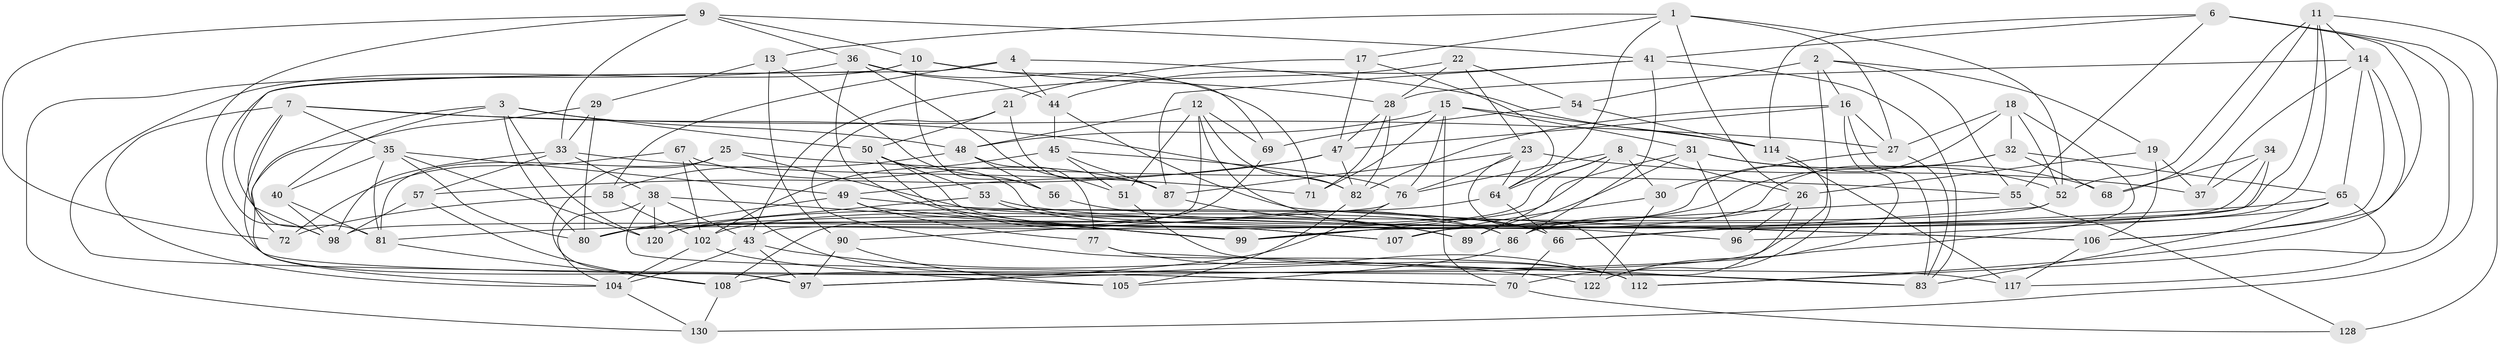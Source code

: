 // Generated by graph-tools (version 1.1) at 2025/52/02/27/25 19:52:32]
// undirected, 88 vertices, 227 edges
graph export_dot {
graph [start="1"]
  node [color=gray90,style=filled];
  1 [super="+79"];
  2 [super="+5"];
  3 [super="+42"];
  4;
  6 [super="+88"];
  7 [super="+39"];
  8 [super="+20"];
  9 [super="+142"];
  10 [super="+46"];
  11 [super="+85"];
  12 [super="+24"];
  13;
  14 [super="+62"];
  15 [super="+118"];
  16 [super="+74"];
  17;
  18 [super="+84"];
  19;
  21;
  22;
  23 [super="+110"];
  25;
  26 [super="+100"];
  27 [super="+132"];
  28 [super="+137"];
  29;
  30;
  31 [super="+131"];
  32 [super="+61"];
  33 [super="+116"];
  34;
  35 [super="+125"];
  36 [super="+73"];
  37;
  38 [super="+59"];
  40;
  41 [super="+95"];
  43 [super="+60"];
  44 [super="+93"];
  45 [super="+63"];
  47 [super="+75"];
  48 [super="+134"];
  49 [super="+115"];
  50 [super="+101"];
  51;
  52 [super="+135"];
  53;
  54;
  55 [super="+103"];
  56;
  57;
  58;
  64 [super="+121"];
  65 [super="+138"];
  66 [super="+143"];
  67;
  68;
  69;
  70 [super="+129"];
  71;
  72;
  76 [super="+78"];
  77;
  80 [super="+94"];
  81 [super="+136"];
  82 [super="+91"];
  83 [super="+92"];
  86 [super="+111"];
  87 [super="+127"];
  89;
  90;
  96;
  97 [super="+119"];
  98 [super="+113"];
  99 [super="+109"];
  102 [super="+140"];
  104 [super="+126"];
  105;
  106 [super="+133"];
  107;
  108 [super="+123"];
  112 [super="+124"];
  114 [super="+139"];
  117;
  120 [super="+141"];
  122;
  128;
  130;
  1 -- 27;
  1 -- 17;
  1 -- 13;
  1 -- 26;
  1 -- 64;
  1 -- 52;
  2 -- 108 [weight=2];
  2 -- 54;
  2 -- 19;
  2 -- 55;
  2 -- 16;
  3 -- 120;
  3 -- 50;
  3 -- 40;
  3 -- 72;
  3 -- 48;
  3 -- 80;
  4 -- 44;
  4 -- 114;
  4 -- 58;
  4 -- 98;
  6 -- 41;
  6 -- 130;
  6 -- 55;
  6 -- 106;
  6 -- 112;
  6 -- 114;
  7 -- 35;
  7 -- 97;
  7 -- 98;
  7 -- 104;
  7 -- 27;
  7 -- 82;
  8 -- 64;
  8 -- 80;
  8 -- 76;
  8 -- 89;
  8 -- 26;
  8 -- 30;
  9 -- 72;
  9 -- 70;
  9 -- 10;
  9 -- 36;
  9 -- 33;
  9 -- 41;
  10 -- 70;
  10 -- 81;
  10 -- 56;
  10 -- 69;
  10 -- 28;
  11 -- 68;
  11 -- 52;
  11 -- 99;
  11 -- 128;
  11 -- 86;
  11 -- 14;
  12 -- 48;
  12 -- 66;
  12 -- 43;
  12 -- 82;
  12 -- 51;
  12 -- 69;
  13 -- 56;
  13 -- 29;
  13 -- 90;
  14 -- 65;
  14 -- 106;
  14 -- 112;
  14 -- 28;
  14 -- 37;
  15 -- 70;
  15 -- 31;
  15 -- 76;
  15 -- 48;
  15 -- 114;
  15 -- 71;
  16 -- 47;
  16 -- 83;
  16 -- 97;
  16 -- 82;
  16 -- 27;
  17 -- 21;
  17 -- 47;
  17 -- 64;
  18 -- 52;
  18 -- 32 [weight=2];
  18 -- 120;
  18 -- 27;
  18 -- 122;
  19 -- 37;
  19 -- 106;
  19 -- 26;
  21 -- 87;
  21 -- 112;
  21 -- 50;
  22 -- 23;
  22 -- 54;
  22 -- 43;
  22 -- 28;
  23 -- 76;
  23 -- 64;
  23 -- 37;
  23 -- 87;
  23 -- 112;
  25 -- 81;
  25 -- 97;
  25 -- 55;
  25 -- 86;
  26 -- 96;
  26 -- 70;
  26 -- 86;
  27 -- 83;
  27 -- 30;
  28 -- 47;
  28 -- 82;
  28 -- 71;
  29 -- 33;
  29 -- 80;
  29 -- 104;
  30 -- 122;
  30 -- 107;
  31 -- 96;
  31 -- 68;
  31 -- 89;
  31 -- 99;
  31 -- 52;
  32 -- 68;
  32 -- 99;
  32 -- 65;
  32 -- 102;
  33 -- 57;
  33 -- 71;
  33 -- 98;
  33 -- 38;
  34 -- 37;
  34 -- 98;
  34 -- 68;
  34 -- 66;
  35 -- 40;
  35 -- 120;
  35 -- 81;
  35 -- 80;
  35 -- 49;
  36 -- 51;
  36 -- 71;
  36 -- 130;
  36 -- 107;
  36 -- 44;
  38 -- 43;
  38 -- 104;
  38 -- 99;
  38 -- 120;
  38 -- 83;
  40 -- 81;
  40 -- 98;
  41 -- 44;
  41 -- 87;
  41 -- 83;
  41 -- 86;
  43 -- 122;
  43 -- 104;
  43 -- 97;
  44 -- 45 [weight=2];
  44 -- 106;
  45 -- 102;
  45 -- 76;
  45 -- 51;
  45 -- 87;
  47 -- 49;
  47 -- 57;
  47 -- 82;
  48 -- 56;
  48 -- 58;
  48 -- 77;
  49 -- 99;
  49 -- 66;
  49 -- 80;
  49 -- 77;
  50 -- 53;
  50 -- 96;
  50 -- 107;
  50 -- 99;
  51 -- 117;
  52 -- 66;
  52 -- 120;
  53 -- 86;
  53 -- 80;
  53 -- 106;
  54 -- 114;
  54 -- 69;
  55 -- 128 [weight=2];
  55 -- 107;
  56 -- 89;
  57 -- 98;
  57 -- 108;
  58 -- 72;
  58 -- 102;
  64 -- 66;
  64 -- 120;
  65 -- 96;
  65 -- 83;
  65 -- 117;
  65 -- 81;
  66 -- 70;
  67 -- 72;
  67 -- 102;
  67 -- 87;
  67 -- 112;
  69 -- 108;
  70 -- 128;
  76 -- 97;
  76 -- 90;
  77 -- 112;
  77 -- 83;
  81 -- 108;
  82 -- 105;
  86 -- 105;
  87 -- 89;
  90 -- 105;
  90 -- 97;
  102 -- 104;
  102 -- 105;
  104 -- 130;
  106 -- 117;
  108 -- 130;
  114 -- 117;
  114 -- 122;
}
